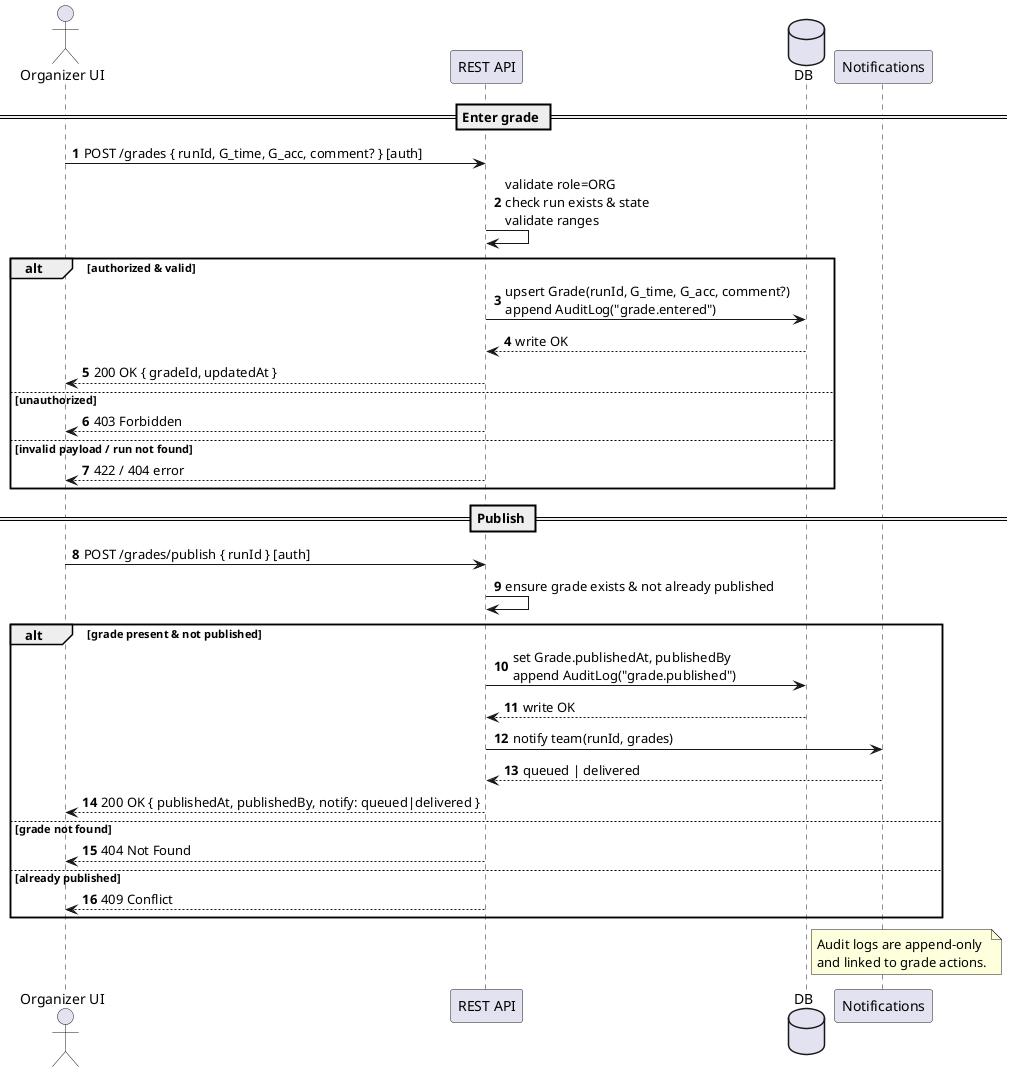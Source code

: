 @startuml
skinparam shadowing false
skinparam defaultFontName Arial
autonumber


actor "Organizer UI" as ORG
participant "REST API" as API
database "DB" as DB
participant "Notifications" as NOTI

== Enter grade ==
ORG -> API : POST /grades { runId, G_time, G_acc, comment? } [auth]
API -> API : validate role=ORG\ncheck run exists & state\nvalidate ranges
alt authorized & valid
  API -> DB : upsert Grade(runId, G_time, G_acc, comment?)\nappend AuditLog("grade.entered")
  DB --> API : write OK
  API --> ORG : 200 OK { gradeId, updatedAt }
else unauthorized
  API --> ORG : 403 Forbidden
else invalid payload / run not found
  API --> ORG : 422 / 404 error
end

== Publish ==
ORG -> API : POST /grades/publish { runId } [auth]
API -> API : ensure grade exists & not already published
alt grade present & not published
  API -> DB : set Grade.publishedAt, publishedBy\nappend AuditLog("grade.published")
  DB --> API : write OK
  API -> NOTI : notify team(runId, grades)
  NOTI --> API : queued | delivered
  API --> ORG : 200 OK { publishedAt, publishedBy, notify: queued|delivered }
else grade not found
  API --> ORG : 404 Not Found
else already published
  API --> ORG : 409 Conflict
end

note right of DB
  Audit logs are append-only
  and linked to grade actions.
end note
@enduml
